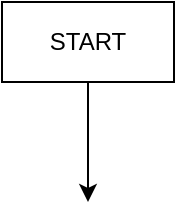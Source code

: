 <mxfile version="14.7.0" type="github">
  <diagram id="D6pN2KlvuyWCyQFsLhLv" name="Page-1">
    <mxGraphModel dx="2062" dy="1190" grid="1" gridSize="10" guides="1" tooltips="1" connect="1" arrows="1" fold="1" page="1" pageScale="1" pageWidth="827" pageHeight="1169" math="0" shadow="0">
      <root>
        <mxCell id="0" />
        <mxCell id="1" parent="0" />
        <mxCell id="BUkmciZ-O1DK0EQ_GQ1a-2" style="edgeStyle=orthogonalEdgeStyle;rounded=0;orthogonalLoop=1;jettySize=auto;html=1;" parent="1" source="BUkmciZ-O1DK0EQ_GQ1a-1" edge="1">
          <mxGeometry relative="1" as="geometry">
            <mxPoint x="397" y="110" as="targetPoint" />
          </mxGeometry>
        </mxCell>
        <mxCell id="BUkmciZ-O1DK0EQ_GQ1a-1" value="START" style="rounded=0;whiteSpace=wrap;html=1;" parent="1" vertex="1">
          <mxGeometry x="354" y="10" width="86" height="40" as="geometry" />
        </mxCell>
      </root>
    </mxGraphModel>
  </diagram>
</mxfile>
